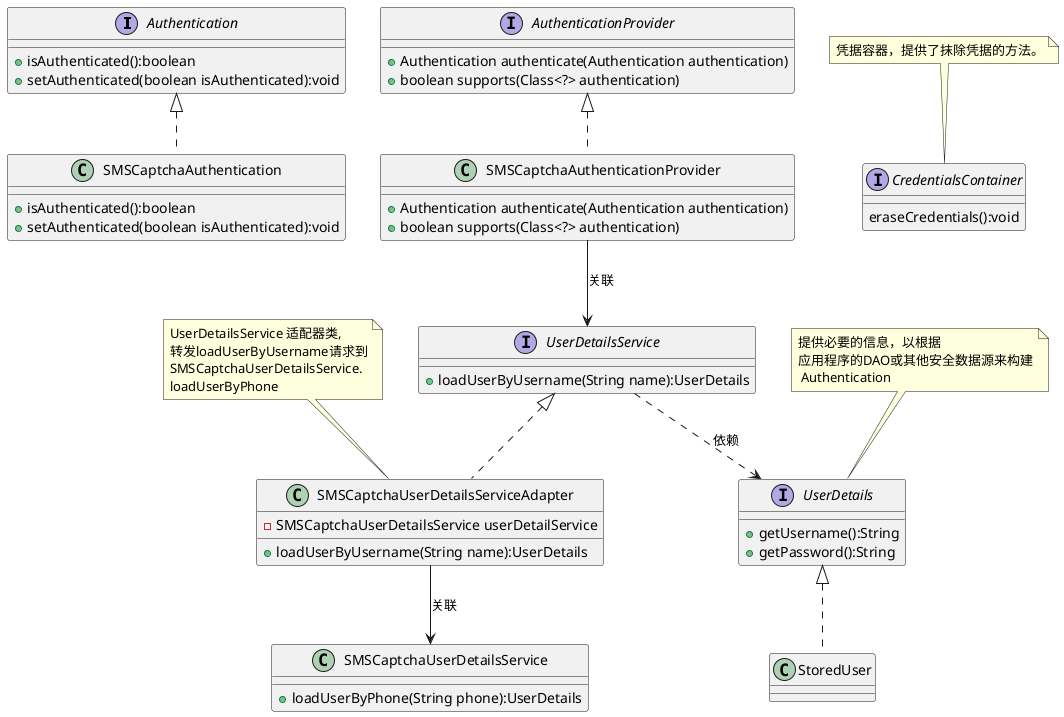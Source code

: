 @startuml

' 实体定义
interface Authentication{
   + isAuthenticated():boolean
   + setAuthenticated(boolean isAuthenticated):void
}
interface AuthenticationProvider{
    + Authentication authenticate(Authentication authentication)
'核心方法，用于确定 authentication 是否由当前 provider 验证。
    + boolean supports(Class<?> authentication)
}
interface UserDetailsService {
  + loadUserByUsername(String name):UserDetails
}

class SMSCaptchaAuthentication implements Authentication{
   + isAuthenticated():boolean
   + setAuthenticated(boolean isAuthenticated):void
}
class SMSCaptchaAuthenticationProvider implements AuthenticationProvider{
    + Authentication authenticate(Authentication authentication)
    + boolean supports(Class<?> authentication)
}

class SMSCaptchaUserDetailsServiceAdapter implements UserDetailsService{
    - SMSCaptchaUserDetailsService userDetailService
    + loadUserByUsername(String name):UserDetails
}
note "UserDetailsService 适配器类,\n转发loadUserByUsername请求到\nSMSCaptchaUserDetailsService.\nloadUserByPhone" as N1
N1 .. SMSCaptchaUserDetailsServiceAdapter

class SMSCaptchaUserDetailsService{
    + loadUserByPhone(String phone):UserDetails
}
interface UserDetails{
    + getUsername():String
    + getPassword():String
}
class StoredUser implements UserDetails{

}
note "提供必要的信息，以根据\n应用程序的DAO或其他安全数据源来构建\n Authentication" as su
su .. UserDetails

interface CredentialsContainer {
	eraseCredentials():void
}
note "凭据容器，提供了抹除凭据的方法。" as cc
cc .. CredentialsContainer

'关系管理
SMSCaptchaAuthenticationProvider-->UserDetailsService: 关联
SMSCaptchaUserDetailsServiceAdapter --> SMSCaptchaUserDetailsService: 关联
UserDetailsService..> UserDetails: 依赖


@enduml